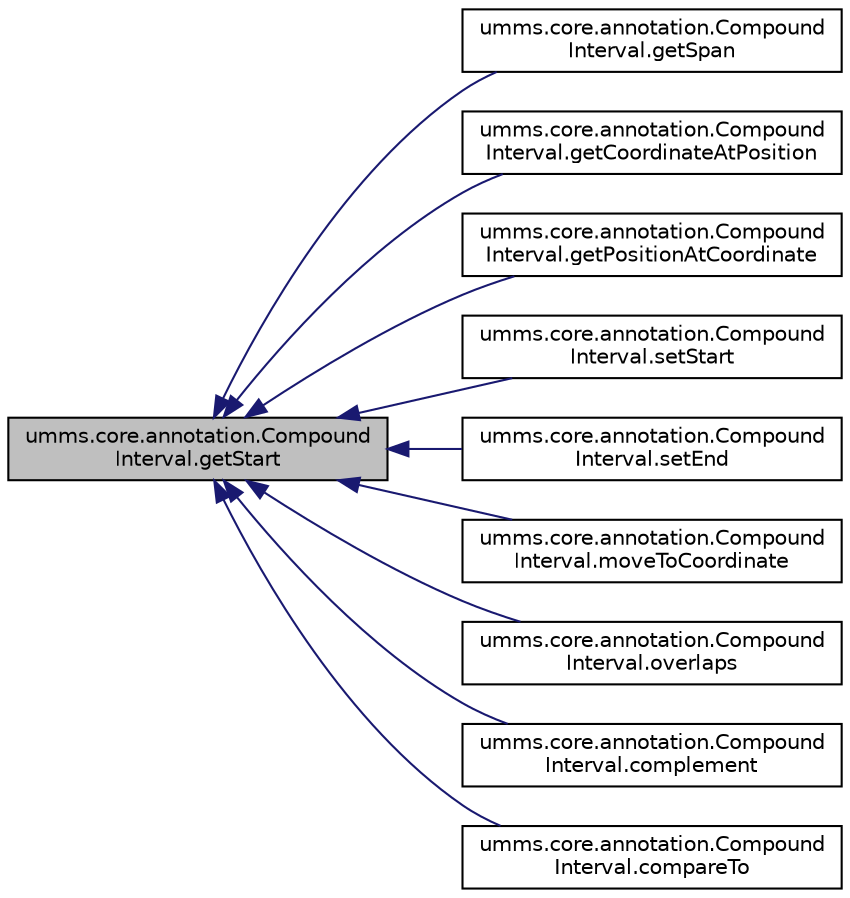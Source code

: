 digraph "umms.core.annotation.CompoundInterval.getStart"
{
  edge [fontname="Helvetica",fontsize="10",labelfontname="Helvetica",labelfontsize="10"];
  node [fontname="Helvetica",fontsize="10",shape=record];
  rankdir="LR";
  Node1 [label="umms.core.annotation.Compound\lInterval.getStart",height=0.2,width=0.4,color="black", fillcolor="grey75", style="filled" fontcolor="black"];
  Node1 -> Node2 [dir="back",color="midnightblue",fontsize="10",style="solid"];
  Node2 [label="umms.core.annotation.Compound\lInterval.getSpan",height=0.2,width=0.4,color="black", fillcolor="white", style="filled",URL="$classumms_1_1core_1_1annotation_1_1_compound_interval.html#a8691646ad235799c26f89c2c9d5b964e"];
  Node1 -> Node3 [dir="back",color="midnightblue",fontsize="10",style="solid"];
  Node3 [label="umms.core.annotation.Compound\lInterval.getCoordinateAtPosition",height=0.2,width=0.4,color="black", fillcolor="white", style="filled",URL="$classumms_1_1core_1_1annotation_1_1_compound_interval.html#a68a22617660bba90254228b97720b1de"];
  Node1 -> Node4 [dir="back",color="midnightblue",fontsize="10",style="solid"];
  Node4 [label="umms.core.annotation.Compound\lInterval.getPositionAtCoordinate",height=0.2,width=0.4,color="black", fillcolor="white", style="filled",URL="$classumms_1_1core_1_1annotation_1_1_compound_interval.html#a24e2ec501a12d06192e9dc77fe038cb4"];
  Node1 -> Node5 [dir="back",color="midnightblue",fontsize="10",style="solid"];
  Node5 [label="umms.core.annotation.Compound\lInterval.setStart",height=0.2,width=0.4,color="black", fillcolor="white", style="filled",URL="$classumms_1_1core_1_1annotation_1_1_compound_interval.html#af7557cd3e43cbb55482a9eeea6d68629"];
  Node1 -> Node6 [dir="back",color="midnightblue",fontsize="10",style="solid"];
  Node6 [label="umms.core.annotation.Compound\lInterval.setEnd",height=0.2,width=0.4,color="black", fillcolor="white", style="filled",URL="$classumms_1_1core_1_1annotation_1_1_compound_interval.html#a7dc57080ad2356580925c81fcf8eac43"];
  Node1 -> Node7 [dir="back",color="midnightblue",fontsize="10",style="solid"];
  Node7 [label="umms.core.annotation.Compound\lInterval.moveToCoordinate",height=0.2,width=0.4,color="black", fillcolor="white", style="filled",URL="$classumms_1_1core_1_1annotation_1_1_compound_interval.html#acd2a18ea0afd561b2d15974f7e5821ae"];
  Node1 -> Node8 [dir="back",color="midnightblue",fontsize="10",style="solid"];
  Node8 [label="umms.core.annotation.Compound\lInterval.overlaps",height=0.2,width=0.4,color="black", fillcolor="white", style="filled",URL="$classumms_1_1core_1_1annotation_1_1_compound_interval.html#a82252fc143476b556b0bf3a192233c8e"];
  Node1 -> Node9 [dir="back",color="midnightblue",fontsize="10",style="solid"];
  Node9 [label="umms.core.annotation.Compound\lInterval.complement",height=0.2,width=0.4,color="black", fillcolor="white", style="filled",URL="$classumms_1_1core_1_1annotation_1_1_compound_interval.html#af1eb8352a5ba9319729f9a18e8f4c7d8"];
  Node1 -> Node10 [dir="back",color="midnightblue",fontsize="10",style="solid"];
  Node10 [label="umms.core.annotation.Compound\lInterval.compareTo",height=0.2,width=0.4,color="black", fillcolor="white", style="filled",URL="$classumms_1_1core_1_1annotation_1_1_compound_interval.html#ad6a78ea63b868ff8265595187b58a4e6"];
}
